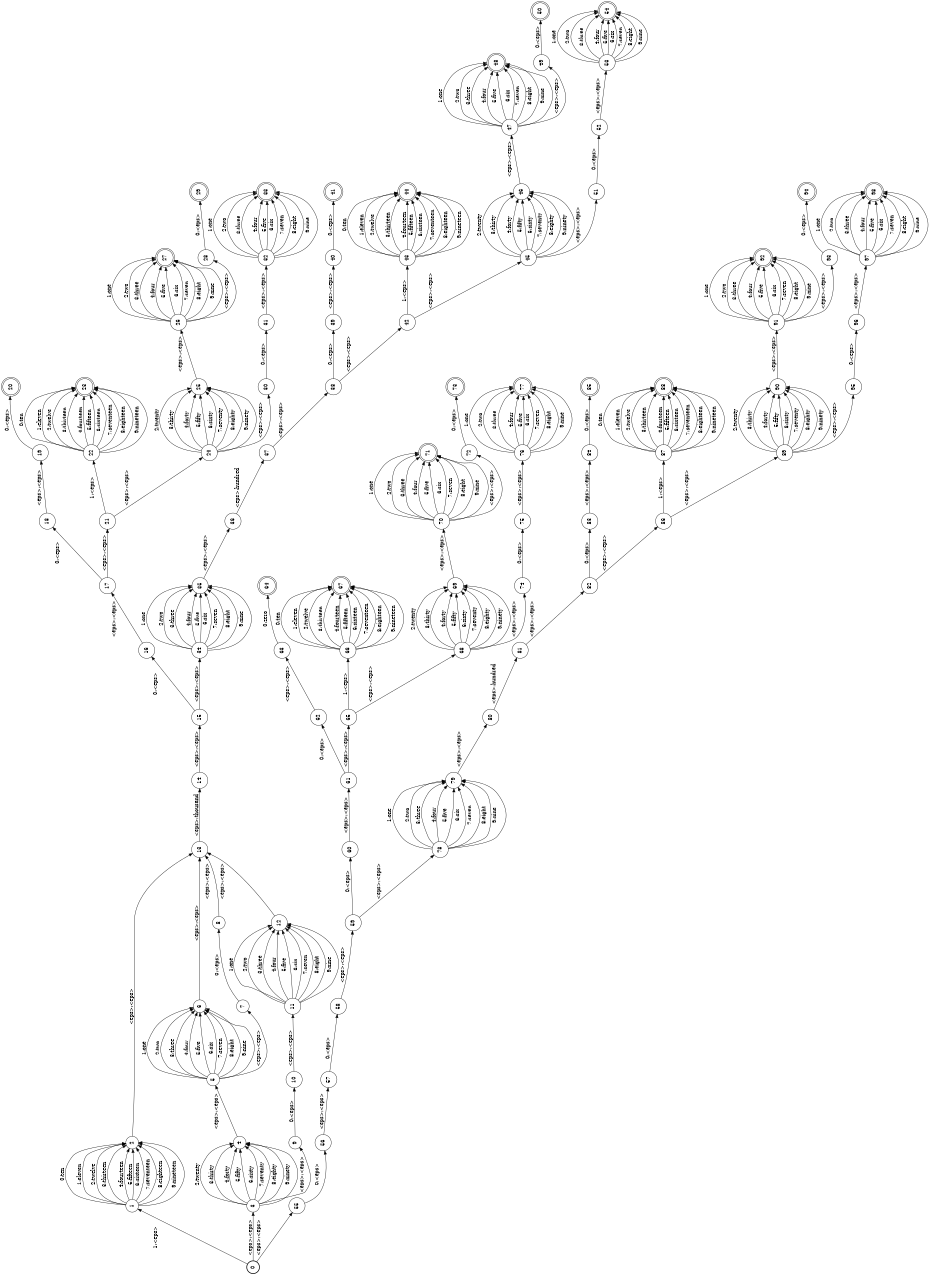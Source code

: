 digraph FST {
rankdir = LR;
size = "8.5,11";
label = "";
center = 1;
orientation = Landscape;
ranksep = "0.4";
nodesep = "0.25";
0 [label = "0", shape = circle, style = bold, fontsize = 14]
	0 -> 1 [label = "1:<eps>", fontsize = 14];
	0 -> 3 [label = "<eps>:<eps>", fontsize = 14];
	0 -> 55 [label = "<eps>:<eps>", fontsize = 14];
1 [label = "1", shape = circle, style = solid, fontsize = 14]
	1 -> 2 [label = "0:ten", fontsize = 14];
	1 -> 2 [label = "1:eleven", fontsize = 14];
	1 -> 2 [label = "2:twelve", fontsize = 14];
	1 -> 2 [label = "3:thirteen", fontsize = 14];
	1 -> 2 [label = "4:fourteen", fontsize = 14];
	1 -> 2 [label = "5:fifteen", fontsize = 14];
	1 -> 2 [label = "6:sixteen", fontsize = 14];
	1 -> 2 [label = "7:seventeen", fontsize = 14];
	1 -> 2 [label = "8:eighteen", fontsize = 14];
	1 -> 2 [label = "9:nineteen", fontsize = 14];
2 [label = "2", shape = circle, style = solid, fontsize = 14]
	2 -> 13 [label = "<eps>:<eps>", fontsize = 14];
3 [label = "3", shape = circle, style = solid, fontsize = 14]
	3 -> 4 [label = "2:twenty", fontsize = 14];
	3 -> 4 [label = "3:thirty", fontsize = 14];
	3 -> 4 [label = "4:forty", fontsize = 14];
	3 -> 4 [label = "5:fifty", fontsize = 14];
	3 -> 4 [label = "6:sixty", fontsize = 14];
	3 -> 4 [label = "7:seventy", fontsize = 14];
	3 -> 4 [label = "8:eighty", fontsize = 14];
	3 -> 4 [label = "9:ninety", fontsize = 14];
	3 -> 9 [label = "<eps>:<eps>", fontsize = 14];
4 [label = "4", shape = circle, style = solid, fontsize = 14]
	4 -> 5 [label = "<eps>:<eps>", fontsize = 14];
5 [label = "5", shape = circle, style = solid, fontsize = 14]
	5 -> 6 [label = "1:one", fontsize = 14];
	5 -> 6 [label = "2:two", fontsize = 14];
	5 -> 6 [label = "3:three", fontsize = 14];
	5 -> 6 [label = "4:four", fontsize = 14];
	5 -> 6 [label = "5:five", fontsize = 14];
	5 -> 6 [label = "6:six", fontsize = 14];
	5 -> 6 [label = "7:seven", fontsize = 14];
	5 -> 6 [label = "8:eight", fontsize = 14];
	5 -> 6 [label = "9:nine", fontsize = 14];
	5 -> 7 [label = "<eps>:<eps>", fontsize = 14];
6 [label = "6", shape = circle, style = solid, fontsize = 14]
	6 -> 13 [label = "<eps>:<eps>", fontsize = 14];
7 [label = "7", shape = circle, style = solid, fontsize = 14]
	7 -> 8 [label = "0:<eps>", fontsize = 14];
8 [label = "8", shape = circle, style = solid, fontsize = 14]
	8 -> 13 [label = "<eps>:<eps>", fontsize = 14];
9 [label = "9", shape = circle, style = solid, fontsize = 14]
	9 -> 10 [label = "0:<eps>", fontsize = 14];
10 [label = "10", shape = circle, style = solid, fontsize = 14]
	10 -> 11 [label = "<eps>:<eps>", fontsize = 14];
11 [label = "11", shape = circle, style = solid, fontsize = 14]
	11 -> 12 [label = "1:one", fontsize = 14];
	11 -> 12 [label = "2:two", fontsize = 14];
	11 -> 12 [label = "3:three", fontsize = 14];
	11 -> 12 [label = "4:four", fontsize = 14];
	11 -> 12 [label = "5:five", fontsize = 14];
	11 -> 12 [label = "6:six", fontsize = 14];
	11 -> 12 [label = "7:seven", fontsize = 14];
	11 -> 12 [label = "8:eight", fontsize = 14];
	11 -> 12 [label = "9:nine", fontsize = 14];
12 [label = "12", shape = circle, style = solid, fontsize = 14]
	12 -> 13 [label = "<eps>:<eps>", fontsize = 14];
13 [label = "13", shape = circle, style = solid, fontsize = 14]
	13 -> 14 [label = "<eps>:thousand", fontsize = 14];
14 [label = "14", shape = circle, style = solid, fontsize = 14]
	14 -> 15 [label = "<eps>:<eps>", fontsize = 14];
15 [label = "15", shape = circle, style = solid, fontsize = 14]
	15 -> 16 [label = "0:<eps>", fontsize = 14];
	15 -> 34 [label = "<eps>:<eps>", fontsize = 14];
16 [label = "16", shape = circle, style = solid, fontsize = 14]
	16 -> 17 [label = "<eps>:<eps>", fontsize = 14];
17 [label = "17", shape = circle, style = solid, fontsize = 14]
	17 -> 18 [label = "0:<eps>", fontsize = 14];
	17 -> 21 [label = "<eps>:<eps>", fontsize = 14];
18 [label = "18", shape = circle, style = solid, fontsize = 14]
	18 -> 19 [label = "<eps>:<eps>", fontsize = 14];
19 [label = "19", shape = circle, style = solid, fontsize = 14]
	19 -> 20 [label = "0:<eps>", fontsize = 14];
20 [label = "20", shape = doublecircle, style = solid, fontsize = 14]
21 [label = "21", shape = circle, style = solid, fontsize = 14]
	21 -> 22 [label = "1:<eps>", fontsize = 14];
	21 -> 24 [label = "<eps>:<eps>", fontsize = 14];
22 [label = "22", shape = circle, style = solid, fontsize = 14]
	22 -> 23 [label = "0:ten", fontsize = 14];
	22 -> 23 [label = "1:eleven", fontsize = 14];
	22 -> 23 [label = "2:twelve", fontsize = 14];
	22 -> 23 [label = "3:thirteen", fontsize = 14];
	22 -> 23 [label = "4:fourteen", fontsize = 14];
	22 -> 23 [label = "5:fifteen", fontsize = 14];
	22 -> 23 [label = "6:sixteen", fontsize = 14];
	22 -> 23 [label = "7:seventeen", fontsize = 14];
	22 -> 23 [label = "8:eighteen", fontsize = 14];
	22 -> 23 [label = "9:nineteen", fontsize = 14];
23 [label = "23", shape = doublecircle, style = solid, fontsize = 14]
24 [label = "24", shape = circle, style = solid, fontsize = 14]
	24 -> 25 [label = "2:twenty", fontsize = 14];
	24 -> 25 [label = "3:thirty", fontsize = 14];
	24 -> 25 [label = "4:forty", fontsize = 14];
	24 -> 25 [label = "5:fifty", fontsize = 14];
	24 -> 25 [label = "6:sixty", fontsize = 14];
	24 -> 25 [label = "7:seventy", fontsize = 14];
	24 -> 25 [label = "8:eighty", fontsize = 14];
	24 -> 25 [label = "9:ninety", fontsize = 14];
	24 -> 30 [label = "<eps>:<eps>", fontsize = 14];
25 [label = "25", shape = circle, style = solid, fontsize = 14]
	25 -> 26 [label = "<eps>:<eps>", fontsize = 14];
26 [label = "26", shape = circle, style = solid, fontsize = 14]
	26 -> 27 [label = "1:one", fontsize = 14];
	26 -> 27 [label = "2:two", fontsize = 14];
	26 -> 27 [label = "3:three", fontsize = 14];
	26 -> 27 [label = "4:four", fontsize = 14];
	26 -> 27 [label = "5:five", fontsize = 14];
	26 -> 27 [label = "6:six", fontsize = 14];
	26 -> 27 [label = "7:seven", fontsize = 14];
	26 -> 27 [label = "8:eight", fontsize = 14];
	26 -> 27 [label = "9:nine", fontsize = 14];
	26 -> 28 [label = "<eps>:<eps>", fontsize = 14];
27 [label = "27", shape = doublecircle, style = solid, fontsize = 14]
28 [label = "28", shape = circle, style = solid, fontsize = 14]
	28 -> 29 [label = "0:<eps>", fontsize = 14];
29 [label = "29", shape = doublecircle, style = solid, fontsize = 14]
30 [label = "30", shape = circle, style = solid, fontsize = 14]
	30 -> 31 [label = "0:<eps>", fontsize = 14];
31 [label = "31", shape = circle, style = solid, fontsize = 14]
	31 -> 32 [label = "<eps>:<eps>", fontsize = 14];
32 [label = "32", shape = circle, style = solid, fontsize = 14]
	32 -> 33 [label = "1:one", fontsize = 14];
	32 -> 33 [label = "2:two", fontsize = 14];
	32 -> 33 [label = "3:three", fontsize = 14];
	32 -> 33 [label = "4:four", fontsize = 14];
	32 -> 33 [label = "5:five", fontsize = 14];
	32 -> 33 [label = "6:six", fontsize = 14];
	32 -> 33 [label = "7:seven", fontsize = 14];
	32 -> 33 [label = "8:eight", fontsize = 14];
	32 -> 33 [label = "9:nine", fontsize = 14];
33 [label = "33", shape = doublecircle, style = solid, fontsize = 14]
34 [label = "34", shape = circle, style = solid, fontsize = 14]
	34 -> 35 [label = "1:one", fontsize = 14];
	34 -> 35 [label = "2:two", fontsize = 14];
	34 -> 35 [label = "3:three", fontsize = 14];
	34 -> 35 [label = "4:four", fontsize = 14];
	34 -> 35 [label = "5:five", fontsize = 14];
	34 -> 35 [label = "6:six", fontsize = 14];
	34 -> 35 [label = "7:seven", fontsize = 14];
	34 -> 35 [label = "8:eight", fontsize = 14];
	34 -> 35 [label = "9:nine", fontsize = 14];
35 [label = "35", shape = circle, style = solid, fontsize = 14]
	35 -> 36 [label = "<eps>:<eps>", fontsize = 14];
36 [label = "36", shape = circle, style = solid, fontsize = 14]
	36 -> 37 [label = "<eps>:hundred", fontsize = 14];
37 [label = "37", shape = circle, style = solid, fontsize = 14]
	37 -> 38 [label = "<eps>:<eps>", fontsize = 14];
38 [label = "38", shape = circle, style = solid, fontsize = 14]
	38 -> 39 [label = "0:<eps>", fontsize = 14];
	38 -> 42 [label = "<eps>:<eps>", fontsize = 14];
39 [label = "39", shape = circle, style = solid, fontsize = 14]
	39 -> 40 [label = "<eps>:<eps>", fontsize = 14];
40 [label = "40", shape = circle, style = solid, fontsize = 14]
	40 -> 41 [label = "0:<eps>", fontsize = 14];
41 [label = "41", shape = doublecircle, style = solid, fontsize = 14]
42 [label = "42", shape = circle, style = solid, fontsize = 14]
	42 -> 43 [label = "1:<eps>", fontsize = 14];
	42 -> 45 [label = "<eps>:<eps>", fontsize = 14];
43 [label = "43", shape = circle, style = solid, fontsize = 14]
	43 -> 44 [label = "0:ten", fontsize = 14];
	43 -> 44 [label = "1:eleven", fontsize = 14];
	43 -> 44 [label = "2:twelve", fontsize = 14];
	43 -> 44 [label = "3:thirteen", fontsize = 14];
	43 -> 44 [label = "4:fourteen", fontsize = 14];
	43 -> 44 [label = "5:fifteen", fontsize = 14];
	43 -> 44 [label = "6:sixteen", fontsize = 14];
	43 -> 44 [label = "7:seventeen", fontsize = 14];
	43 -> 44 [label = "8:eighteen", fontsize = 14];
	43 -> 44 [label = "9:nineteen", fontsize = 14];
44 [label = "44", shape = doublecircle, style = solid, fontsize = 14]
45 [label = "45", shape = circle, style = solid, fontsize = 14]
	45 -> 46 [label = "2:twenty", fontsize = 14];
	45 -> 46 [label = "3:thirty", fontsize = 14];
	45 -> 46 [label = "4:forty", fontsize = 14];
	45 -> 46 [label = "5:fifty", fontsize = 14];
	45 -> 46 [label = "6:sixty", fontsize = 14];
	45 -> 46 [label = "7:seventy", fontsize = 14];
	45 -> 46 [label = "8:eighty", fontsize = 14];
	45 -> 46 [label = "9:ninety", fontsize = 14];
	45 -> 51 [label = "<eps>:<eps>", fontsize = 14];
46 [label = "46", shape = circle, style = solid, fontsize = 14]
	46 -> 47 [label = "<eps>:<eps>", fontsize = 14];
47 [label = "47", shape = circle, style = solid, fontsize = 14]
	47 -> 48 [label = "1:one", fontsize = 14];
	47 -> 48 [label = "2:two", fontsize = 14];
	47 -> 48 [label = "3:three", fontsize = 14];
	47 -> 48 [label = "4:four", fontsize = 14];
	47 -> 48 [label = "5:five", fontsize = 14];
	47 -> 48 [label = "6:six", fontsize = 14];
	47 -> 48 [label = "7:seven", fontsize = 14];
	47 -> 48 [label = "8:eight", fontsize = 14];
	47 -> 48 [label = "9:nine", fontsize = 14];
	47 -> 49 [label = "<eps>:<eps>", fontsize = 14];
48 [label = "48", shape = doublecircle, style = solid, fontsize = 14]
49 [label = "49", shape = circle, style = solid, fontsize = 14]
	49 -> 50 [label = "0:<eps>", fontsize = 14];
50 [label = "50", shape = doublecircle, style = solid, fontsize = 14]
51 [label = "51", shape = circle, style = solid, fontsize = 14]
	51 -> 52 [label = "0:<eps>", fontsize = 14];
52 [label = "52", shape = circle, style = solid, fontsize = 14]
	52 -> 53 [label = "<eps>:<eps>", fontsize = 14];
53 [label = "53", shape = circle, style = solid, fontsize = 14]
	53 -> 54 [label = "1:one", fontsize = 14];
	53 -> 54 [label = "2:two", fontsize = 14];
	53 -> 54 [label = "3:three", fontsize = 14];
	53 -> 54 [label = "4:four", fontsize = 14];
	53 -> 54 [label = "5:five", fontsize = 14];
	53 -> 54 [label = "6:six", fontsize = 14];
	53 -> 54 [label = "7:seven", fontsize = 14];
	53 -> 54 [label = "8:eight", fontsize = 14];
	53 -> 54 [label = "9:nine", fontsize = 14];
54 [label = "54", shape = doublecircle, style = solid, fontsize = 14]
55 [label = "55", shape = circle, style = solid, fontsize = 14]
	55 -> 56 [label = "0:<eps>", fontsize = 14];
56 [label = "56", shape = circle, style = solid, fontsize = 14]
	56 -> 57 [label = "<eps>:<eps>", fontsize = 14];
57 [label = "57", shape = circle, style = solid, fontsize = 14]
	57 -> 58 [label = "0:<eps>", fontsize = 14];
58 [label = "58", shape = circle, style = solid, fontsize = 14]
	58 -> 59 [label = "<eps>:<eps>", fontsize = 14];
59 [label = "59", shape = circle, style = solid, fontsize = 14]
	59 -> 60 [label = "0:<eps>", fontsize = 14];
	59 -> 78 [label = "<eps>:<eps>", fontsize = 14];
60 [label = "60", shape = circle, style = solid, fontsize = 14]
	60 -> 61 [label = "<eps>:<eps>", fontsize = 14];
61 [label = "61", shape = circle, style = solid, fontsize = 14]
	61 -> 62 [label = "0:<eps>", fontsize = 14];
	61 -> 65 [label = "<eps>:<eps>", fontsize = 14];
62 [label = "62", shape = circle, style = solid, fontsize = 14]
	62 -> 63 [label = "<eps>:<eps>", fontsize = 14];
63 [label = "63", shape = circle, style = solid, fontsize = 14]
	63 -> 64 [label = "0:zero", fontsize = 14];
64 [label = "64", shape = doublecircle, style = solid, fontsize = 14]
65 [label = "65", shape = circle, style = solid, fontsize = 14]
	65 -> 66 [label = "1:<eps>", fontsize = 14];
	65 -> 68 [label = "<eps>:<eps>", fontsize = 14];
66 [label = "66", shape = circle, style = solid, fontsize = 14]
	66 -> 67 [label = "0:ten", fontsize = 14];
	66 -> 67 [label = "1:eleven", fontsize = 14];
	66 -> 67 [label = "2:twelve", fontsize = 14];
	66 -> 67 [label = "3:thirteen", fontsize = 14];
	66 -> 67 [label = "4:fourteen", fontsize = 14];
	66 -> 67 [label = "5:fifteen", fontsize = 14];
	66 -> 67 [label = "6:sixteen", fontsize = 14];
	66 -> 67 [label = "7:seventeen", fontsize = 14];
	66 -> 67 [label = "8:eighteen", fontsize = 14];
	66 -> 67 [label = "9:nineteen", fontsize = 14];
67 [label = "67", shape = doublecircle, style = solid, fontsize = 14]
68 [label = "68", shape = circle, style = solid, fontsize = 14]
	68 -> 69 [label = "2:twenty", fontsize = 14];
	68 -> 69 [label = "3:thirty", fontsize = 14];
	68 -> 69 [label = "4:forty", fontsize = 14];
	68 -> 69 [label = "5:fifty", fontsize = 14];
	68 -> 69 [label = "6:sixty", fontsize = 14];
	68 -> 69 [label = "7:seventy", fontsize = 14];
	68 -> 69 [label = "8:eighty", fontsize = 14];
	68 -> 69 [label = "9:ninety", fontsize = 14];
	68 -> 74 [label = "<eps>:<eps>", fontsize = 14];
69 [label = "69", shape = circle, style = solid, fontsize = 14]
	69 -> 70 [label = "<eps>:<eps>", fontsize = 14];
70 [label = "70", shape = circle, style = solid, fontsize = 14]
	70 -> 71 [label = "1:one", fontsize = 14];
	70 -> 71 [label = "2:two", fontsize = 14];
	70 -> 71 [label = "3:three", fontsize = 14];
	70 -> 71 [label = "4:four", fontsize = 14];
	70 -> 71 [label = "5:five", fontsize = 14];
	70 -> 71 [label = "6:six", fontsize = 14];
	70 -> 71 [label = "7:seven", fontsize = 14];
	70 -> 71 [label = "8:eight", fontsize = 14];
	70 -> 71 [label = "9:nine", fontsize = 14];
	70 -> 72 [label = "<eps>:<eps>", fontsize = 14];
71 [label = "71", shape = doublecircle, style = solid, fontsize = 14]
72 [label = "72", shape = circle, style = solid, fontsize = 14]
	72 -> 73 [label = "0:<eps>", fontsize = 14];
73 [label = "73", shape = doublecircle, style = solid, fontsize = 14]
74 [label = "74", shape = circle, style = solid, fontsize = 14]
	74 -> 75 [label = "0:<eps>", fontsize = 14];
75 [label = "75", shape = circle, style = solid, fontsize = 14]
	75 -> 76 [label = "<eps>:<eps>", fontsize = 14];
76 [label = "76", shape = circle, style = solid, fontsize = 14]
	76 -> 77 [label = "1:one", fontsize = 14];
	76 -> 77 [label = "2:two", fontsize = 14];
	76 -> 77 [label = "3:three", fontsize = 14];
	76 -> 77 [label = "4:four", fontsize = 14];
	76 -> 77 [label = "5:five", fontsize = 14];
	76 -> 77 [label = "6:six", fontsize = 14];
	76 -> 77 [label = "7:seven", fontsize = 14];
	76 -> 77 [label = "8:eight", fontsize = 14];
	76 -> 77 [label = "9:nine", fontsize = 14];
77 [label = "77", shape = doublecircle, style = solid, fontsize = 14]
78 [label = "78", shape = circle, style = solid, fontsize = 14]
	78 -> 79 [label = "1:one", fontsize = 14];
	78 -> 79 [label = "2:two", fontsize = 14];
	78 -> 79 [label = "3:three", fontsize = 14];
	78 -> 79 [label = "4:four", fontsize = 14];
	78 -> 79 [label = "5:five", fontsize = 14];
	78 -> 79 [label = "6:six", fontsize = 14];
	78 -> 79 [label = "7:seven", fontsize = 14];
	78 -> 79 [label = "8:eight", fontsize = 14];
	78 -> 79 [label = "9:nine", fontsize = 14];
79 [label = "79", shape = circle, style = solid, fontsize = 14]
	79 -> 80 [label = "<eps>:<eps>", fontsize = 14];
80 [label = "80", shape = circle, style = solid, fontsize = 14]
	80 -> 81 [label = "<eps>:hundred", fontsize = 14];
81 [label = "81", shape = circle, style = solid, fontsize = 14]
	81 -> 82 [label = "<eps>:<eps>", fontsize = 14];
82 [label = "82", shape = circle, style = solid, fontsize = 14]
	82 -> 83 [label = "0:<eps>", fontsize = 14];
	82 -> 86 [label = "<eps>:<eps>", fontsize = 14];
83 [label = "83", shape = circle, style = solid, fontsize = 14]
	83 -> 84 [label = "<eps>:<eps>", fontsize = 14];
84 [label = "84", shape = circle, style = solid, fontsize = 14]
	84 -> 85 [label = "0:<eps>", fontsize = 14];
85 [label = "85", shape = doublecircle, style = solid, fontsize = 14]
86 [label = "86", shape = circle, style = solid, fontsize = 14]
	86 -> 87 [label = "1:<eps>", fontsize = 14];
	86 -> 89 [label = "<eps>:<eps>", fontsize = 14];
87 [label = "87", shape = circle, style = solid, fontsize = 14]
	87 -> 88 [label = "0:ten", fontsize = 14];
	87 -> 88 [label = "1:eleven", fontsize = 14];
	87 -> 88 [label = "2:twelve", fontsize = 14];
	87 -> 88 [label = "3:thirteen", fontsize = 14];
	87 -> 88 [label = "4:fourteen", fontsize = 14];
	87 -> 88 [label = "5:fifteen", fontsize = 14];
	87 -> 88 [label = "6:sixteen", fontsize = 14];
	87 -> 88 [label = "7:seventeen", fontsize = 14];
	87 -> 88 [label = "8:eighteen", fontsize = 14];
	87 -> 88 [label = "9:nineteen", fontsize = 14];
88 [label = "88", shape = doublecircle, style = solid, fontsize = 14]
89 [label = "89", shape = circle, style = solid, fontsize = 14]
	89 -> 90 [label = "2:twenty", fontsize = 14];
	89 -> 90 [label = "3:thirty", fontsize = 14];
	89 -> 90 [label = "4:forty", fontsize = 14];
	89 -> 90 [label = "5:fifty", fontsize = 14];
	89 -> 90 [label = "6:sixty", fontsize = 14];
	89 -> 90 [label = "7:seventy", fontsize = 14];
	89 -> 90 [label = "8:eighty", fontsize = 14];
	89 -> 90 [label = "9:ninety", fontsize = 14];
	89 -> 95 [label = "<eps>:<eps>", fontsize = 14];
90 [label = "90", shape = circle, style = solid, fontsize = 14]
	90 -> 91 [label = "<eps>:<eps>", fontsize = 14];
91 [label = "91", shape = circle, style = solid, fontsize = 14]
	91 -> 92 [label = "1:one", fontsize = 14];
	91 -> 92 [label = "2:two", fontsize = 14];
	91 -> 92 [label = "3:three", fontsize = 14];
	91 -> 92 [label = "4:four", fontsize = 14];
	91 -> 92 [label = "5:five", fontsize = 14];
	91 -> 92 [label = "6:six", fontsize = 14];
	91 -> 92 [label = "7:seven", fontsize = 14];
	91 -> 92 [label = "8:eight", fontsize = 14];
	91 -> 92 [label = "9:nine", fontsize = 14];
	91 -> 93 [label = "<eps>:<eps>", fontsize = 14];
92 [label = "92", shape = doublecircle, style = solid, fontsize = 14]
93 [label = "93", shape = circle, style = solid, fontsize = 14]
	93 -> 94 [label = "0:<eps>", fontsize = 14];
94 [label = "94", shape = doublecircle, style = solid, fontsize = 14]
95 [label = "95", shape = circle, style = solid, fontsize = 14]
	95 -> 96 [label = "0:<eps>", fontsize = 14];
96 [label = "96", shape = circle, style = solid, fontsize = 14]
	96 -> 97 [label = "<eps>:<eps>", fontsize = 14];
97 [label = "97", shape = circle, style = solid, fontsize = 14]
	97 -> 98 [label = "1:one", fontsize = 14];
	97 -> 98 [label = "2:two", fontsize = 14];
	97 -> 98 [label = "3:three", fontsize = 14];
	97 -> 98 [label = "4:four", fontsize = 14];
	97 -> 98 [label = "5:five", fontsize = 14];
	97 -> 98 [label = "6:six", fontsize = 14];
	97 -> 98 [label = "7:seven", fontsize = 14];
	97 -> 98 [label = "8:eight", fontsize = 14];
	97 -> 98 [label = "9:nine", fontsize = 14];
98 [label = "98", shape = doublecircle, style = solid, fontsize = 14]
}
